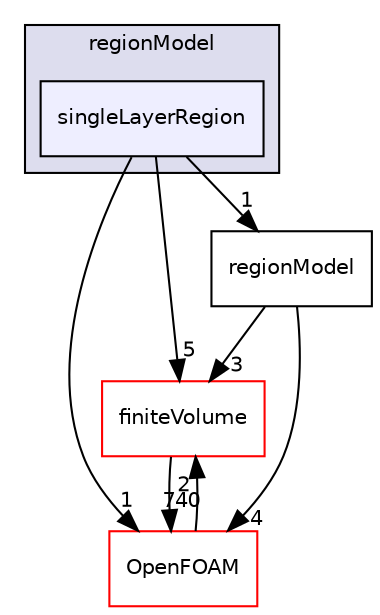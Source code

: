 digraph "src/regionModels/regionModel/singleLayerRegion" {
  bgcolor=transparent;
  compound=true
  node [ fontsize="10", fontname="Helvetica"];
  edge [ labelfontsize="10", labelfontname="Helvetica"];
  subgraph clusterdir_e1879fa133c4c7d7be31da46fdc26b53 {
    graph [ bgcolor="#ddddee", pencolor="black", label="regionModel" fontname="Helvetica", fontsize="10", URL="dir_e1879fa133c4c7d7be31da46fdc26b53.html"]
  dir_0fee55ba70ecc59ec35a5f954242444f [shape=box, label="singleLayerRegion", style="filled", fillcolor="#eeeeff", pencolor="black", URL="dir_0fee55ba70ecc59ec35a5f954242444f.html"];
  }
  dir_9bd15774b555cf7259a6fa18f99fe99b [shape=box label="finiteVolume" color="red" URL="dir_9bd15774b555cf7259a6fa18f99fe99b.html"];
  dir_c5473ff19b20e6ec4dfe5c310b3778a8 [shape=box label="OpenFOAM" color="red" URL="dir_c5473ff19b20e6ec4dfe5c310b3778a8.html"];
  dir_9def0c2234ad5b9415d4c89f24e8e942 [shape=box label="regionModel" URL="dir_9def0c2234ad5b9415d4c89f24e8e942.html"];
  dir_9bd15774b555cf7259a6fa18f99fe99b->dir_c5473ff19b20e6ec4dfe5c310b3778a8 [headlabel="740", labeldistance=1.5 headhref="dir_000873_001927.html"];
  dir_0fee55ba70ecc59ec35a5f954242444f->dir_9bd15774b555cf7259a6fa18f99fe99b [headlabel="5", labeldistance=1.5 headhref="dir_002527_000873.html"];
  dir_0fee55ba70ecc59ec35a5f954242444f->dir_c5473ff19b20e6ec4dfe5c310b3778a8 [headlabel="1", labeldistance=1.5 headhref="dir_002527_001927.html"];
  dir_0fee55ba70ecc59ec35a5f954242444f->dir_9def0c2234ad5b9415d4c89f24e8e942 [headlabel="1", labeldistance=1.5 headhref="dir_002527_002522.html"];
  dir_c5473ff19b20e6ec4dfe5c310b3778a8->dir_9bd15774b555cf7259a6fa18f99fe99b [headlabel="2", labeldistance=1.5 headhref="dir_001927_000873.html"];
  dir_9def0c2234ad5b9415d4c89f24e8e942->dir_9bd15774b555cf7259a6fa18f99fe99b [headlabel="3", labeldistance=1.5 headhref="dir_002522_000873.html"];
  dir_9def0c2234ad5b9415d4c89f24e8e942->dir_c5473ff19b20e6ec4dfe5c310b3778a8 [headlabel="4", labeldistance=1.5 headhref="dir_002522_001927.html"];
}
